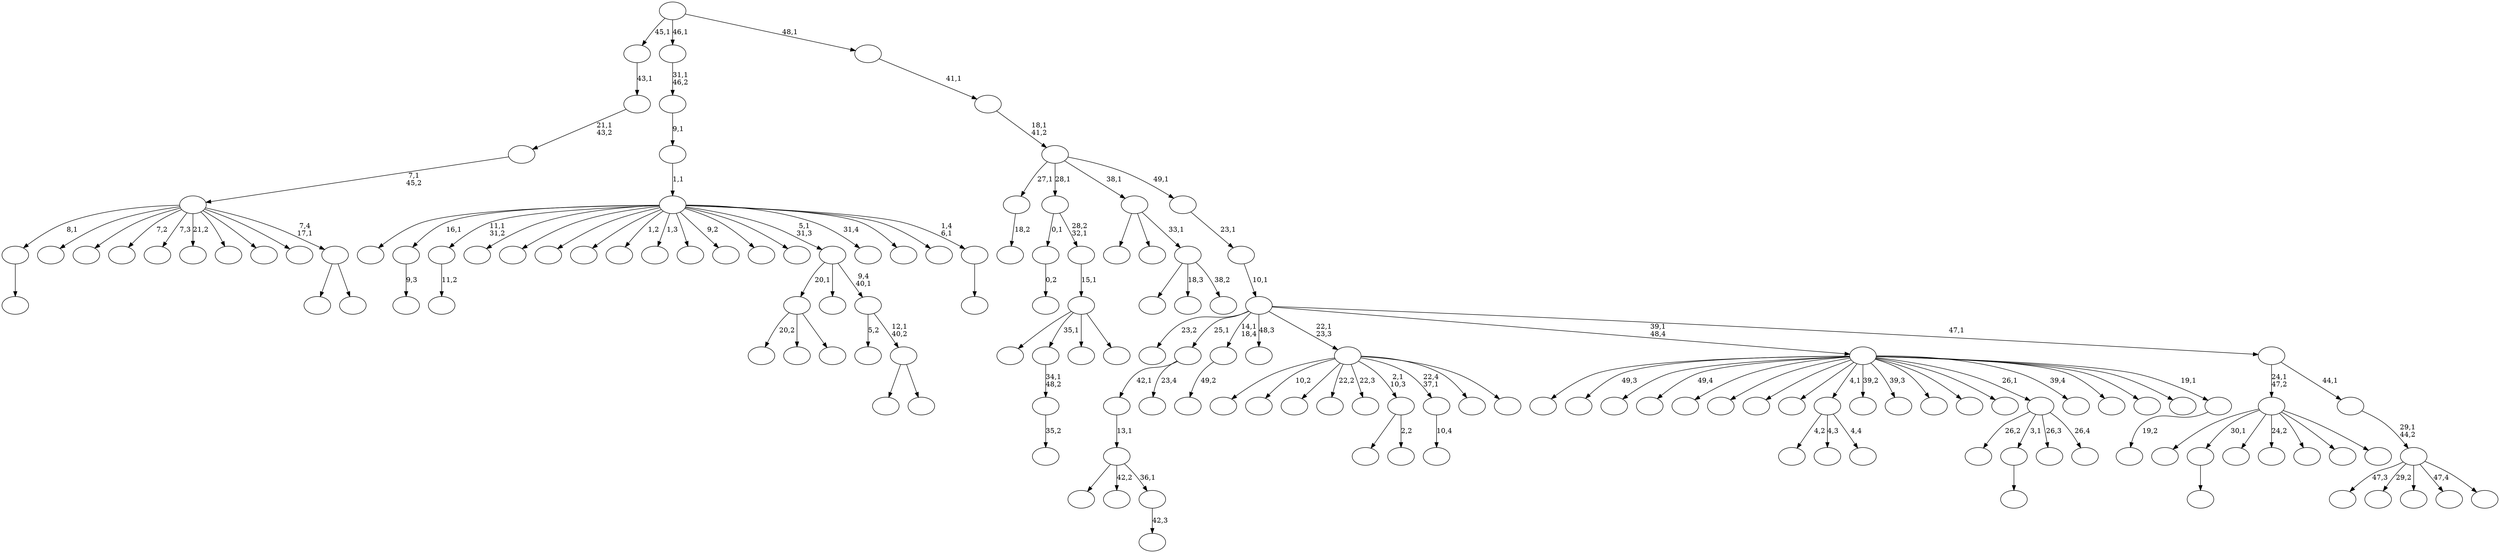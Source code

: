 digraph T {
	150 [label=""]
	149 [label=""]
	148 [label=""]
	147 [label=""]
	146 [label=""]
	145 [label=""]
	144 [label=""]
	143 [label=""]
	142 [label=""]
	141 [label=""]
	140 [label=""]
	139 [label=""]
	138 [label=""]
	137 [label=""]
	136 [label=""]
	135 [label=""]
	134 [label=""]
	133 [label=""]
	132 [label=""]
	131 [label=""]
	130 [label=""]
	129 [label=""]
	128 [label=""]
	127 [label=""]
	126 [label=""]
	125 [label=""]
	124 [label=""]
	123 [label=""]
	122 [label=""]
	121 [label=""]
	120 [label=""]
	119 [label=""]
	118 [label=""]
	117 [label=""]
	116 [label=""]
	115 [label=""]
	114 [label=""]
	113 [label=""]
	112 [label=""]
	111 [label=""]
	110 [label=""]
	109 [label=""]
	108 [label=""]
	107 [label=""]
	106 [label=""]
	105 [label=""]
	104 [label=""]
	103 [label=""]
	102 [label=""]
	101 [label=""]
	100 [label=""]
	99 [label=""]
	98 [label=""]
	97 [label=""]
	96 [label=""]
	95 [label=""]
	94 [label=""]
	93 [label=""]
	92 [label=""]
	91 [label=""]
	90 [label=""]
	89 [label=""]
	88 [label=""]
	87 [label=""]
	86 [label=""]
	85 [label=""]
	84 [label=""]
	83 [label=""]
	82 [label=""]
	81 [label=""]
	80 [label=""]
	79 [label=""]
	78 [label=""]
	77 [label=""]
	76 [label=""]
	75 [label=""]
	74 [label=""]
	73 [label=""]
	72 [label=""]
	71 [label=""]
	70 [label=""]
	69 [label=""]
	68 [label=""]
	67 [label=""]
	66 [label=""]
	65 [label=""]
	64 [label=""]
	63 [label=""]
	62 [label=""]
	61 [label=""]
	60 [label=""]
	59 [label=""]
	58 [label=""]
	57 [label=""]
	56 [label=""]
	55 [label=""]
	54 [label=""]
	53 [label=""]
	52 [label=""]
	51 [label=""]
	50 [label=""]
	49 [label=""]
	48 [label=""]
	47 [label=""]
	46 [label=""]
	45 [label=""]
	44 [label=""]
	43 [label=""]
	42 [label=""]
	41 [label=""]
	40 [label=""]
	39 [label=""]
	38 [label=""]
	37 [label=""]
	36 [label=""]
	35 [label=""]
	34 [label=""]
	33 [label=""]
	32 [label=""]
	31 [label=""]
	30 [label=""]
	29 [label=""]
	28 [label=""]
	27 [label=""]
	26 [label=""]
	25 [label=""]
	24 [label=""]
	23 [label=""]
	22 [label=""]
	21 [label=""]
	20 [label=""]
	19 [label=""]
	18 [label=""]
	17 [label=""]
	16 [label=""]
	15 [label=""]
	14 [label=""]
	13 [label=""]
	12 [label=""]
	11 [label=""]
	10 [label=""]
	9 [label=""]
	8 [label=""]
	7 [label=""]
	6 [label=""]
	5 [label=""]
	4 [label=""]
	3 [label=""]
	2 [label=""]
	1 [label=""]
	0 [label=""]
	147 -> 148 [label=""]
	138 -> 139 [label="9,3"]
	132 -> 133 [label="42,3"]
	131 -> 145 [label=""]
	131 -> 135 [label="42,2"]
	131 -> 132 [label="36,1"]
	130 -> 131 [label="13,1"]
	126 -> 127 [label="11,2"]
	121 -> 122 [label="18,2"]
	117 -> 118 [label="35,2"]
	116 -> 117 [label="34,1\n48,2"]
	97 -> 113 [label="4,2"]
	97 -> 112 [label="4,3"]
	97 -> 98 [label="4,4"]
	92 -> 93 [label=""]
	86 -> 87 [label="0,2"]
	76 -> 124 [label="20,2"]
	76 -> 110 [label=""]
	76 -> 77 [label=""]
	73 -> 130 [label="42,1"]
	73 -> 74 [label="23,4"]
	68 -> 69 [label=""]
	62 -> 88 [label=""]
	62 -> 63 [label="2,2"]
	60 -> 120 [label=""]
	60 -> 116 [label="35,1"]
	60 -> 99 [label=""]
	60 -> 61 [label=""]
	59 -> 60 [label="15,1"]
	58 -> 86 [label="0,1"]
	58 -> 59 [label="28,2\n32,1"]
	55 -> 56 [label="10,4"]
	53 -> 54 [label="49,2"]
	50 -> 85 [label=""]
	50 -> 51 [label=""]
	49 -> 84 [label="5,2"]
	49 -> 50 [label="12,1\n40,2"]
	48 -> 76 [label="20,1"]
	48 -> 64 [label=""]
	48 -> 49 [label="9,4\n40,1"]
	39 -> 146 [label="26,2"]
	39 -> 68 [label="3,1"]
	39 -> 45 [label="26,3"]
	39 -> 40 [label="26,4"]
	36 -> 101 [label=""]
	36 -> 92 [label="30,1"]
	36 -> 78 [label=""]
	36 -> 66 [label="24,2"]
	36 -> 57 [label=""]
	36 -> 44 [label=""]
	36 -> 37 [label=""]
	34 -> 150 [label=""]
	34 -> 144 [label="10,2"]
	34 -> 136 [label=""]
	34 -> 125 [label="22,2"]
	34 -> 71 [label="22,3"]
	34 -> 62 [label="2,1\n10,3"]
	34 -> 55 [label="22,4\n37,1"]
	34 -> 38 [label=""]
	34 -> 35 [label=""]
	27 -> 28 [label="19,2"]
	26 -> 141 [label=""]
	26 -> 140 [label="49,3"]
	26 -> 137 [label=""]
	26 -> 128 [label="49,4"]
	26 -> 114 [label=""]
	26 -> 107 [label=""]
	26 -> 104 [label=""]
	26 -> 100 [label=""]
	26 -> 97 [label="4,1"]
	26 -> 95 [label="39,2"]
	26 -> 90 [label="39,3"]
	26 -> 67 [label=""]
	26 -> 65 [label=""]
	26 -> 47 [label=""]
	26 -> 39 [label="26,1"]
	26 -> 33 [label="39,4"]
	26 -> 32 [label=""]
	26 -> 31 [label=""]
	26 -> 29 [label=""]
	26 -> 27 [label="19,1"]
	24 -> 119 [label=""]
	24 -> 102 [label="18,3"]
	24 -> 25 [label="38,2"]
	23 -> 94 [label=""]
	23 -> 72 [label=""]
	23 -> 24 [label="33,1"]
	21 -> 83 [label=""]
	21 -> 22 [label=""]
	20 -> 147 [label="8,1"]
	20 -> 134 [label=""]
	20 -> 129 [label=""]
	20 -> 123 [label="7,2"]
	20 -> 105 [label="7,3"]
	20 -> 82 [label="21,2"]
	20 -> 80 [label=""]
	20 -> 52 [label=""]
	20 -> 30 [label=""]
	20 -> 21 [label="7,4\n17,1"]
	19 -> 20 [label="7,1\n45,2"]
	18 -> 19 [label="21,1\n43,2"]
	17 -> 18 [label="43,1"]
	15 -> 16 [label=""]
	14 -> 143 [label=""]
	14 -> 138 [label="16,1"]
	14 -> 126 [label="11,1\n31,2"]
	14 -> 111 [label=""]
	14 -> 108 [label=""]
	14 -> 106 [label=""]
	14 -> 103 [label=""]
	14 -> 96 [label="1,2"]
	14 -> 91 [label="1,3"]
	14 -> 89 [label=""]
	14 -> 81 [label="9,2"]
	14 -> 79 [label=""]
	14 -> 75 [label=""]
	14 -> 48 [label="5,1\n31,3"]
	14 -> 46 [label="31,4"]
	14 -> 43 [label=""]
	14 -> 41 [label=""]
	14 -> 15 [label="1,4\n6,1"]
	13 -> 14 [label="1,1"]
	12 -> 13 [label="9,1"]
	11 -> 12 [label="31,1\n46,2"]
	9 -> 149 [label="47,3"]
	9 -> 142 [label="29,2"]
	9 -> 109 [label=""]
	9 -> 70 [label="47,4"]
	9 -> 10 [label=""]
	8 -> 9 [label="29,1\n44,2"]
	7 -> 36 [label="24,1\n47,2"]
	7 -> 8 [label="44,1"]
	6 -> 115 [label="23,2"]
	6 -> 73 [label="25,1"]
	6 -> 53 [label="14,1\n18,4"]
	6 -> 42 [label="48,3"]
	6 -> 34 [label="22,1\n23,3"]
	6 -> 26 [label="39,1\n48,4"]
	6 -> 7 [label="47,1"]
	5 -> 6 [label="10,1"]
	4 -> 5 [label="23,1"]
	3 -> 121 [label="27,1"]
	3 -> 58 [label="28,1"]
	3 -> 23 [label="38,1"]
	3 -> 4 [label="49,1"]
	2 -> 3 [label="18,1\n41,2"]
	1 -> 2 [label="41,1"]
	0 -> 17 [label="45,1"]
	0 -> 11 [label="46,1"]
	0 -> 1 [label="48,1"]
}
